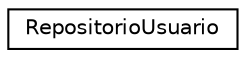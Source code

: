 digraph "Graphical Class Hierarchy"
{
 // LATEX_PDF_SIZE
  edge [fontname="Helvetica",fontsize="10",labelfontname="Helvetica",labelfontsize="10"];
  node [fontname="Helvetica",fontsize="10",shape=record];
  rankdir="LR";
  Node0 [label="RepositorioUsuario",height=0.2,width=0.4,color="black", fillcolor="white", style="filled",URL="$classRepositorioUsuario.html",tooltip=" "];
}
